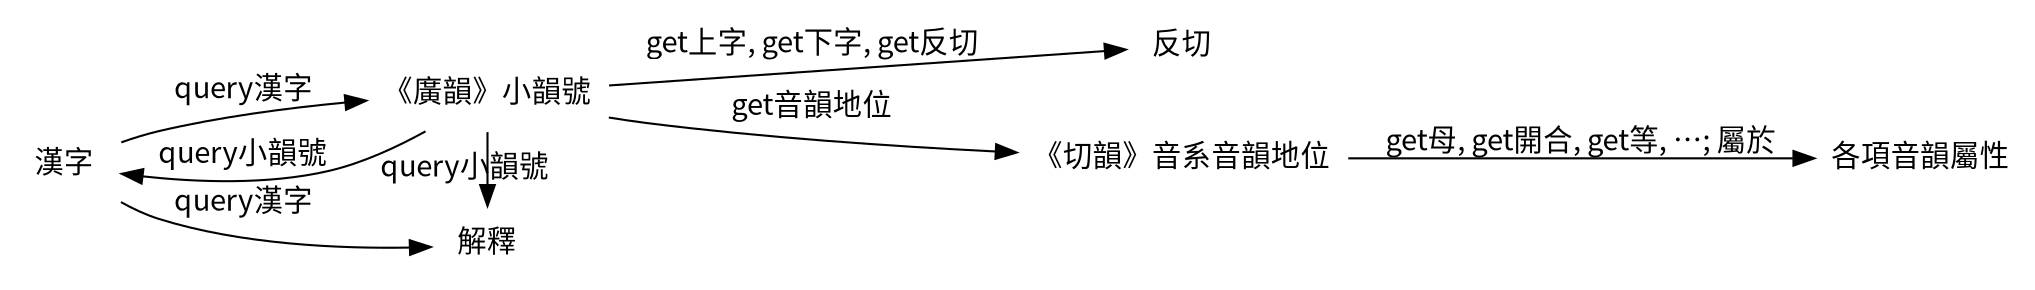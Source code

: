 digraph {
    graph [fontname="Noto Sans CJK HK"]
    node [fontname="Noto Sans CJK HK"]
    edge [fontname="Noto Sans CJK HK"]
    node [shape=plaintext]
    rankdir=LR
    漢字 -> 《廣韻》小韻號 [label="query漢字"]
    漢字 -> 解釋 [label="query漢字"]
    《廣韻》小韻號 -> 漢字 [label="query小韻號"]
    《廣韻》小韻號 -> 解釋 [label="query小韻號"]
    《廣韻》小韻號 -> 反切 [label="get上字, get下字, get反切"]
    《廣韻》小韻號 -> 《切韻》音系音韻地位 [label="get音韻地位"]
    《切韻》音系音韻地位 -> 各項音韻屬性 [label="get母, get開合, get等, …; 屬於"]
    subgraph subs {
        rank=same
        《廣韻》小韻號
        解釋
    }
}
